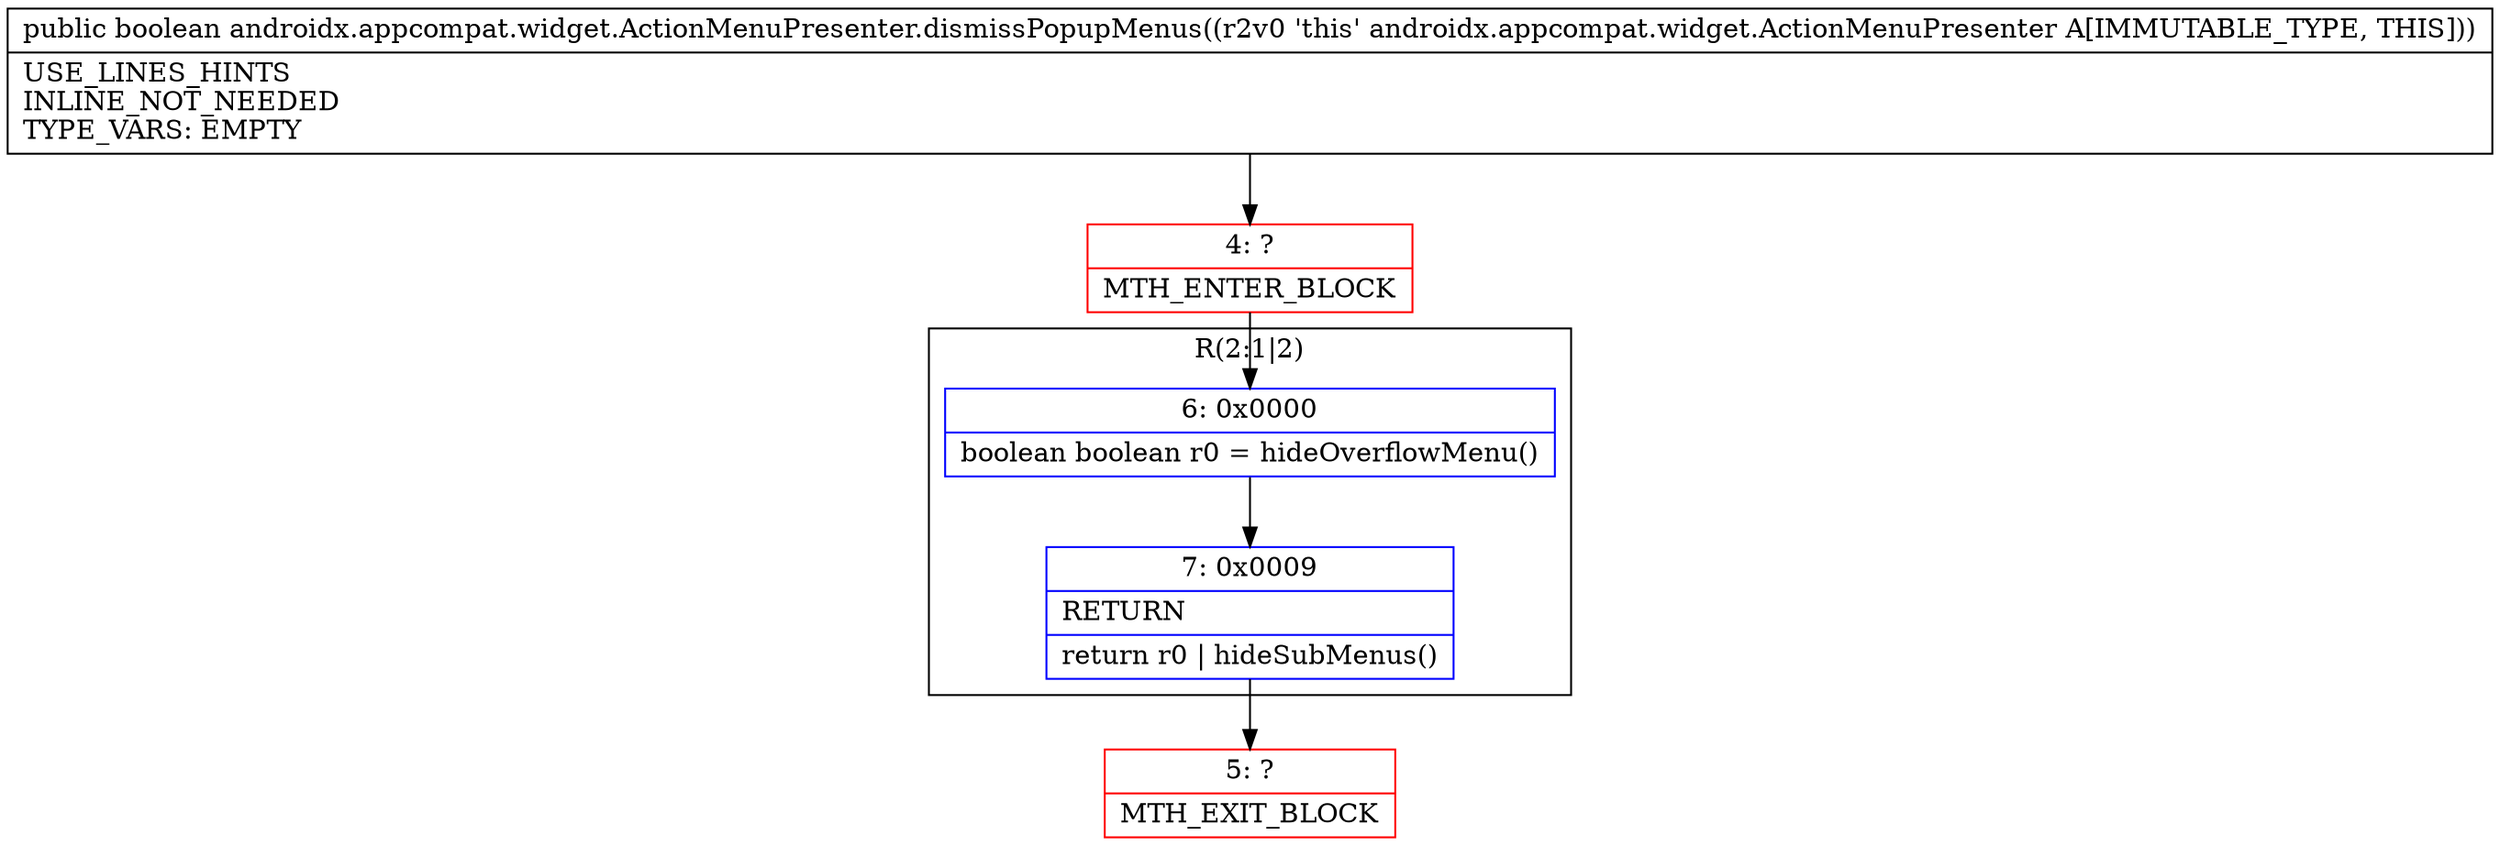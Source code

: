 digraph "CFG forandroidx.appcompat.widget.ActionMenuPresenter.dismissPopupMenus()Z" {
subgraph cluster_Region_1689888939 {
label = "R(2:1|2)";
node [shape=record,color=blue];
Node_6 [shape=record,label="{6\:\ 0x0000|boolean boolean r0 = hideOverflowMenu()\l}"];
Node_7 [shape=record,label="{7\:\ 0x0009|RETURN\l|return r0 \| hideSubMenus()\l}"];
}
Node_4 [shape=record,color=red,label="{4\:\ ?|MTH_ENTER_BLOCK\l}"];
Node_5 [shape=record,color=red,label="{5\:\ ?|MTH_EXIT_BLOCK\l}"];
MethodNode[shape=record,label="{public boolean androidx.appcompat.widget.ActionMenuPresenter.dismissPopupMenus((r2v0 'this' androidx.appcompat.widget.ActionMenuPresenter A[IMMUTABLE_TYPE, THIS]))  | USE_LINES_HINTS\lINLINE_NOT_NEEDED\lTYPE_VARS: EMPTY\l}"];
MethodNode -> Node_4;Node_6 -> Node_7;
Node_7 -> Node_5;
Node_4 -> Node_6;
}

